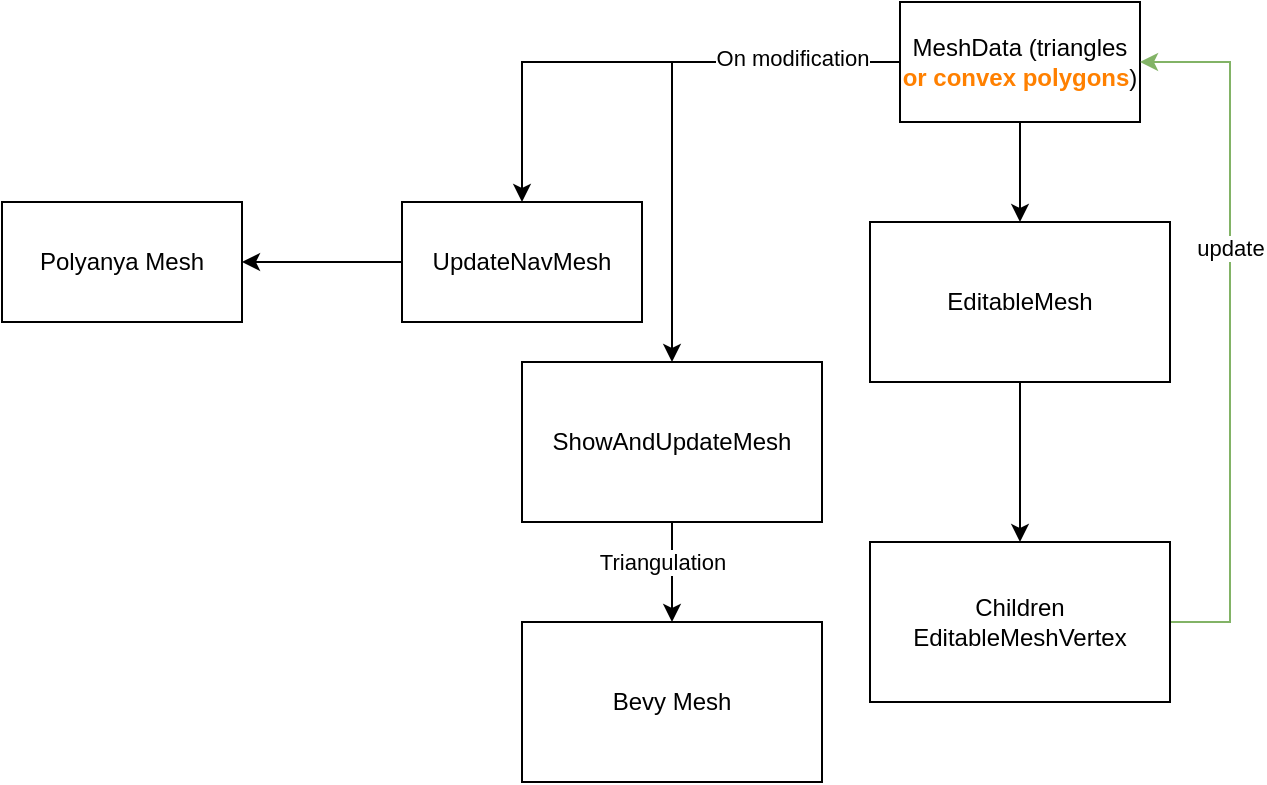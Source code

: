 <mxfile version="20.3.2" type="device"><diagram id="hDtBIcxOokc-3xOShyHl" name="Page-1"><mxGraphModel dx="1422" dy="780" grid="1" gridSize="10" guides="1" tooltips="1" connect="1" arrows="1" fold="1" page="1" pageScale="1" pageWidth="827" pageHeight="1169" math="0" shadow="0"><root><mxCell id="0"/><mxCell id="1" parent="0"/><mxCell id="p8ttGLEoxlQh5ZPLY6cq-5" style="edgeStyle=orthogonalEdgeStyle;rounded=0;orthogonalLoop=1;jettySize=auto;html=1;" edge="1" parent="1" source="p8ttGLEoxlQh5ZPLY6cq-1" target="p8ttGLEoxlQh5ZPLY6cq-2"><mxGeometry relative="1" as="geometry"/></mxCell><mxCell id="p8ttGLEoxlQh5ZPLY6cq-8" style="edgeStyle=orthogonalEdgeStyle;rounded=0;orthogonalLoop=1;jettySize=auto;html=1;exitX=0;exitY=0.5;exitDx=0;exitDy=0;" edge="1" parent="1" source="p8ttGLEoxlQh5ZPLY6cq-1" target="p8ttGLEoxlQh5ZPLY6cq-3"><mxGeometry relative="1" as="geometry"/></mxCell><mxCell id="p8ttGLEoxlQh5ZPLY6cq-20" value="&lt;div&gt;On modification&lt;/div&gt;" style="edgeLabel;html=1;align=center;verticalAlign=middle;resizable=0;points=[];fontColor=#000000;" vertex="1" connectable="0" parent="p8ttGLEoxlQh5ZPLY6cq-8"><mxGeometry x="-0.752" y="1" relative="1" as="geometry"><mxPoint x="-22" y="-3" as="offset"/></mxGeometry></mxCell><mxCell id="p8ttGLEoxlQh5ZPLY6cq-1" value="&lt;div&gt;MeshData (triangles &lt;font color=&quot;#FF8000&quot;&gt;&lt;b&gt;or convex polygons&lt;/b&gt;&lt;/font&gt;)&lt;br&gt;&lt;/div&gt;" style="rounded=0;whiteSpace=wrap;html=1;" vertex="1" parent="1"><mxGeometry x="489" y="140" width="120" height="60" as="geometry"/></mxCell><mxCell id="p8ttGLEoxlQh5ZPLY6cq-7" style="edgeStyle=orthogonalEdgeStyle;rounded=0;orthogonalLoop=1;jettySize=auto;html=1;exitX=0;exitY=0.5;exitDx=0;exitDy=0;entryX=1;entryY=0.5;entryDx=0;entryDy=0;" edge="1" parent="1" source="p8ttGLEoxlQh5ZPLY6cq-2" target="p8ttGLEoxlQh5ZPLY6cq-6"><mxGeometry relative="1" as="geometry"><Array as="points"><mxPoint x="220" y="270"/><mxPoint x="220" y="270"/></Array></mxGeometry></mxCell><mxCell id="p8ttGLEoxlQh5ZPLY6cq-2" value="&lt;div&gt;UpdateNavMesh&lt;/div&gt;" style="rounded=0;whiteSpace=wrap;html=1;" vertex="1" parent="1"><mxGeometry x="240" y="240" width="120" height="60" as="geometry"/></mxCell><mxCell id="p8ttGLEoxlQh5ZPLY6cq-9" style="edgeStyle=orthogonalEdgeStyle;rounded=0;orthogonalLoop=1;jettySize=auto;html=1;" edge="1" parent="1" source="p8ttGLEoxlQh5ZPLY6cq-3" target="p8ttGLEoxlQh5ZPLY6cq-4"><mxGeometry relative="1" as="geometry"/></mxCell><mxCell id="p8ttGLEoxlQh5ZPLY6cq-17" value="&lt;span&gt;Triangulation&lt;/span&gt;" style="edgeLabel;html=1;align=center;verticalAlign=middle;resizable=0;points=[];fontColor=#000000;fontStyle=0" vertex="1" connectable="0" parent="p8ttGLEoxlQh5ZPLY6cq-9"><mxGeometry x="0.209" relative="1" as="geometry"><mxPoint x="-5" y="-10" as="offset"/></mxGeometry></mxCell><mxCell id="p8ttGLEoxlQh5ZPLY6cq-10" style="edgeStyle=orthogonalEdgeStyle;rounded=0;orthogonalLoop=1;jettySize=auto;html=1;exitX=0.5;exitY=1;exitDx=0;exitDy=0;" edge="1" parent="1" source="p8ttGLEoxlQh5ZPLY6cq-18" target="p8ttGLEoxlQh5ZPLY6cq-11"><mxGeometry relative="1" as="geometry"><mxPoint x="624" y="430" as="targetPoint"/></mxGeometry></mxCell><mxCell id="p8ttGLEoxlQh5ZPLY6cq-12" style="edgeStyle=orthogonalEdgeStyle;rounded=0;orthogonalLoop=1;jettySize=auto;html=1;entryX=1;entryY=0.5;entryDx=0;entryDy=0;exitX=1;exitY=0.5;exitDx=0;exitDy=0;fillColor=#d5e8d4;strokeColor=#82b366;" edge="1" parent="1" source="p8ttGLEoxlQh5ZPLY6cq-11" target="p8ttGLEoxlQh5ZPLY6cq-1"><mxGeometry relative="1" as="geometry"><Array as="points"><mxPoint x="654" y="450"/><mxPoint x="654" y="170"/></Array></mxGeometry></mxCell><mxCell id="p8ttGLEoxlQh5ZPLY6cq-13" value="&lt;div&gt;update&lt;/div&gt;" style="edgeLabel;html=1;align=center;verticalAlign=middle;resizable=0;points=[];" vertex="1" connectable="0" parent="p8ttGLEoxlQh5ZPLY6cq-12"><mxGeometry x="0.223" y="-4" relative="1" as="geometry"><mxPoint x="-4" as="offset"/></mxGeometry></mxCell><mxCell id="p8ttGLEoxlQh5ZPLY6cq-3" value="&lt;div&gt;ShowAndUpdateMesh&lt;/div&gt;" style="rounded=0;whiteSpace=wrap;html=1;" vertex="1" parent="1"><mxGeometry x="300" y="320" width="150" height="80" as="geometry"/></mxCell><mxCell id="p8ttGLEoxlQh5ZPLY6cq-4" value="&lt;div&gt;Bevy Mesh&lt;/div&gt;" style="rounded=0;whiteSpace=wrap;html=1;" vertex="1" parent="1"><mxGeometry x="300" y="450" width="150" height="80" as="geometry"/></mxCell><mxCell id="p8ttGLEoxlQh5ZPLY6cq-6" value="Polyanya Mesh" style="rounded=0;whiteSpace=wrap;html=1;" vertex="1" parent="1"><mxGeometry x="40" y="240" width="120" height="60" as="geometry"/></mxCell><mxCell id="p8ttGLEoxlQh5ZPLY6cq-11" value="Children EditableMeshVertex" style="rounded=0;whiteSpace=wrap;html=1;" vertex="1" parent="1"><mxGeometry x="474" y="410" width="150" height="80" as="geometry"/></mxCell><mxCell id="p8ttGLEoxlQh5ZPLY6cq-19" style="edgeStyle=orthogonalEdgeStyle;rounded=0;orthogonalLoop=1;jettySize=auto;html=1;exitX=0.5;exitY=1;exitDx=0;exitDy=0;entryX=0.5;entryY=0;entryDx=0;entryDy=0;fontColor=#000000;" edge="1" parent="1" source="p8ttGLEoxlQh5ZPLY6cq-1" target="p8ttGLEoxlQh5ZPLY6cq-18"><mxGeometry relative="1" as="geometry"/></mxCell><mxCell id="p8ttGLEoxlQh5ZPLY6cq-18" value="&lt;div&gt;EditableMesh&lt;/div&gt;" style="rounded=0;whiteSpace=wrap;html=1;" vertex="1" parent="1"><mxGeometry x="474" y="250" width="150" height="80" as="geometry"/></mxCell></root></mxGraphModel></diagram></mxfile>
